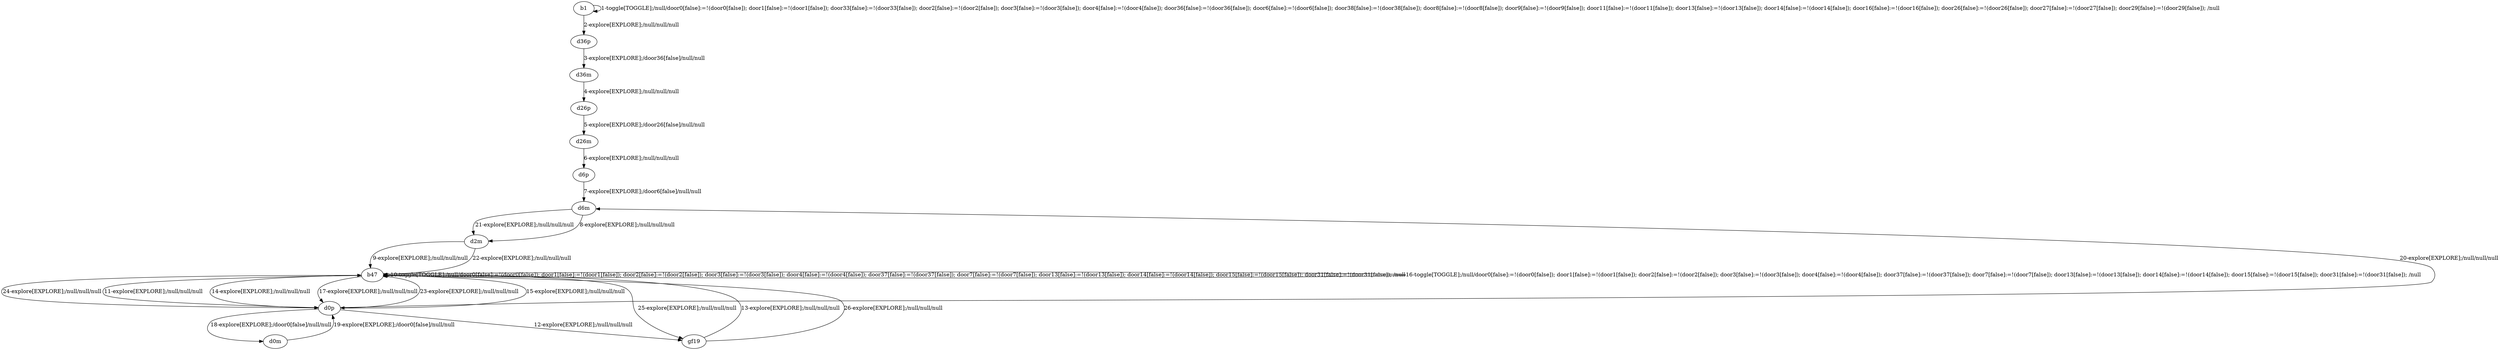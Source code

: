 # Total number of goals covered by this test: 2
# gf19 --> b47
# d0m --> d0p

digraph g {
"b1" -> "b1" [label = "1-toggle[TOGGLE];/null/door0[false]:=!(door0[false]); door1[false]:=!(door1[false]); door33[false]:=!(door33[false]); door2[false]:=!(door2[false]); door3[false]:=!(door3[false]); door4[false]:=!(door4[false]); door36[false]:=!(door36[false]); door6[false]:=!(door6[false]); door38[false]:=!(door38[false]); door8[false]:=!(door8[false]); door9[false]:=!(door9[false]); door11[false]:=!(door11[false]); door13[false]:=!(door13[false]); door14[false]:=!(door14[false]); door16[false]:=!(door16[false]); door26[false]:=!(door26[false]); door27[false]:=!(door27[false]); door29[false]:=!(door29[false]); /null"];
"b1" -> "d36p" [label = "2-explore[EXPLORE];/null/null/null"];
"d36p" -> "d36m" [label = "3-explore[EXPLORE];/door36[false]/null/null"];
"d36m" -> "d26p" [label = "4-explore[EXPLORE];/null/null/null"];
"d26p" -> "d26m" [label = "5-explore[EXPLORE];/door26[false]/null/null"];
"d26m" -> "d6p" [label = "6-explore[EXPLORE];/null/null/null"];
"d6p" -> "d6m" [label = "7-explore[EXPLORE];/door6[false]/null/null"];
"d6m" -> "d2m" [label = "8-explore[EXPLORE];/null/null/null"];
"d2m" -> "b47" [label = "9-explore[EXPLORE];/null/null/null"];
"b47" -> "b47" [label = "10-toggle[TOGGLE];/null/door0[false]:=!(door0[false]); door1[false]:=!(door1[false]); door2[false]:=!(door2[false]); door3[false]:=!(door3[false]); door4[false]:=!(door4[false]); door37[false]:=!(door37[false]); door7[false]:=!(door7[false]); door13[false]:=!(door13[false]); door14[false]:=!(door14[false]); door15[false]:=!(door15[false]); door31[false]:=!(door31[false]); /null"];
"b47" -> "d0p" [label = "11-explore[EXPLORE];/null/null/null"];
"d0p" -> "gf19" [label = "12-explore[EXPLORE];/null/null/null"];
"gf19" -> "b47" [label = "13-explore[EXPLORE];/null/null/null"];
"b47" -> "d0p" [label = "14-explore[EXPLORE];/null/null/null"];
"d0p" -> "b47" [label = "15-explore[EXPLORE];/null/null/null"];
"b47" -> "b47" [label = "16-toggle[TOGGLE];/null/door0[false]:=!(door0[false]); door1[false]:=!(door1[false]); door2[false]:=!(door2[false]); door3[false]:=!(door3[false]); door4[false]:=!(door4[false]); door37[false]:=!(door37[false]); door7[false]:=!(door7[false]); door13[false]:=!(door13[false]); door14[false]:=!(door14[false]); door15[false]:=!(door15[false]); door31[false]:=!(door31[false]); /null"];
"b47" -> "d0p" [label = "17-explore[EXPLORE];/null/null/null"];
"d0p" -> "d0m" [label = "18-explore[EXPLORE];/door0[false]/null/null"];
"d0m" -> "d0p" [label = "19-explore[EXPLORE];/door0[false]/null/null"];
"d0p" -> "d6m" [label = "20-explore[EXPLORE];/null/null/null"];
"d6m" -> "d2m" [label = "21-explore[EXPLORE];/null/null/null"];
"d2m" -> "b47" [label = "22-explore[EXPLORE];/null/null/null"];
"b47" -> "d0p" [label = "23-explore[EXPLORE];/null/null/null"];
"d0p" -> "b47" [label = "24-explore[EXPLORE];/null/null/null"];
"b47" -> "gf19" [label = "25-explore[EXPLORE];/null/null/null"];
"gf19" -> "b47" [label = "26-explore[EXPLORE];/null/null/null"];
}